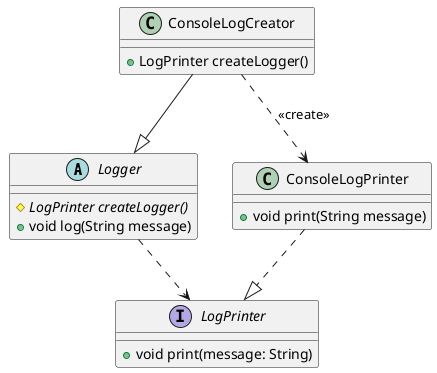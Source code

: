 @startuml
'https://plantuml.com/class-diagram

'CLASSES

abstract class Logger {
    # {abstract} LogPrinter createLogger()
    + void log(String message)
}

interface LogPrinter {
    + void print(message: String)
}

class ConsoleLogCreator {
    + LogPrinter createLogger()
}

class ConsoleLogPrinter{
    + void print(String message)
}

' RELACIONAMENTO

Logger ..> LogPrinter

ConsoleLogPrinter ..|> LogPrinter

ConsoleLogCreator --|> Logger
ConsoleLogCreator ..> ConsoleLogPrinter : <<create>>


@enduml